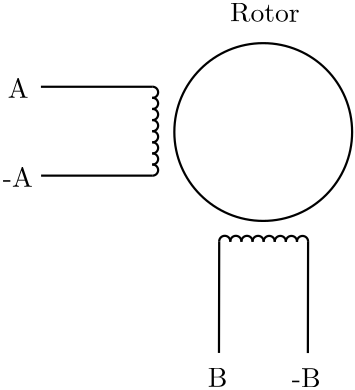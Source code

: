 <?xml version="1.0"?>
<!DOCTYPE ipe SYSTEM "ipe.dtd">
<ipe version="70206" creator="Ipe 7.2.7">
<info created="D:20170617120132" modified="D:20170617181210"/>
<ipestyle name="basic">
<symbol name="arrow/arc(spx)">
<path stroke="sym-stroke" fill="sym-stroke" pen="sym-pen">
0 0 m
-1 0.333 l
-1 -0.333 l
h
</path>
</symbol>
<symbol name="arrow/farc(spx)">
<path stroke="sym-stroke" fill="white" pen="sym-pen">
0 0 m
-1 0.333 l
-1 -0.333 l
h
</path>
</symbol>
<symbol name="arrow/ptarc(spx)">
<path stroke="sym-stroke" fill="sym-stroke" pen="sym-pen">
0 0 m
-1 0.333 l
-0.8 0 l
-1 -0.333 l
h
</path>
</symbol>
<symbol name="arrow/fptarc(spx)">
<path stroke="sym-stroke" fill="white" pen="sym-pen">
0 0 m
-1 0.333 l
-0.8 0 l
-1 -0.333 l
h
</path>
</symbol>
<symbol name="mark/circle(sx)" transformations="translations">
<path fill="sym-stroke">
0.6 0 0 0.6 0 0 e
0.4 0 0 0.4 0 0 e
</path>
</symbol>
<symbol name="mark/disk(sx)" transformations="translations">
<path fill="sym-stroke">
0.6 0 0 0.6 0 0 e
</path>
</symbol>
<symbol name="mark/fdisk(sfx)" transformations="translations">
<group>
<path fill="sym-fill">
0.5 0 0 0.5 0 0 e
</path>
<path fill="sym-stroke" fillrule="eofill">
0.6 0 0 0.6 0 0 e
0.4 0 0 0.4 0 0 e
</path>
</group>
</symbol>
<symbol name="mark/box(sx)" transformations="translations">
<path fill="sym-stroke" fillrule="eofill">
-0.6 -0.6 m
0.6 -0.6 l
0.6 0.6 l
-0.6 0.6 l
h
-0.4 -0.4 m
0.4 -0.4 l
0.4 0.4 l
-0.4 0.4 l
h
</path>
</symbol>
<symbol name="mark/square(sx)" transformations="translations">
<path fill="sym-stroke">
-0.6 -0.6 m
0.6 -0.6 l
0.6 0.6 l
-0.6 0.6 l
h
</path>
</symbol>
<symbol name="mark/fsquare(sfx)" transformations="translations">
<group>
<path fill="sym-fill">
-0.5 -0.5 m
0.5 -0.5 l
0.5 0.5 l
-0.5 0.5 l
h
</path>
<path fill="sym-stroke" fillrule="eofill">
-0.6 -0.6 m
0.6 -0.6 l
0.6 0.6 l
-0.6 0.6 l
h
-0.4 -0.4 m
0.4 -0.4 l
0.4 0.4 l
-0.4 0.4 l
h
</path>
</group>
</symbol>
<symbol name="mark/cross(sx)" transformations="translations">
<group>
<path fill="sym-stroke">
-0.43 -0.57 m
0.57 0.43 l
0.43 0.57 l
-0.57 -0.43 l
h
</path>
<path fill="sym-stroke">
-0.43 0.57 m
0.57 -0.43 l
0.43 -0.57 l
-0.57 0.43 l
h
</path>
</group>
</symbol>
<symbol name="arrow/fnormal(spx)">
<path stroke="sym-stroke" fill="white" pen="sym-pen">
0 0 m
-1 0.333 l
-1 -0.333 l
h
</path>
</symbol>
<symbol name="arrow/pointed(spx)">
<path stroke="sym-stroke" fill="sym-stroke" pen="sym-pen">
0 0 m
-1 0.333 l
-0.8 0 l
-1 -0.333 l
h
</path>
</symbol>
<symbol name="arrow/fpointed(spx)">
<path stroke="sym-stroke" fill="white" pen="sym-pen">
0 0 m
-1 0.333 l
-0.8 0 l
-1 -0.333 l
h
</path>
</symbol>
<symbol name="arrow/linear(spx)">
<path stroke="sym-stroke" pen="sym-pen">
-1 0.333 m
0 0 l
-1 -0.333 l
</path>
</symbol>
<symbol name="arrow/fdouble(spx)">
<path stroke="sym-stroke" fill="white" pen="sym-pen">
0 0 m
-1 0.333 l
-1 -0.333 l
h
-1 0 m
-2 0.333 l
-2 -0.333 l
h
</path>
</symbol>
<symbol name="arrow/double(spx)">
<path stroke="sym-stroke" fill="sym-stroke" pen="sym-pen">
0 0 m
-1 0.333 l
-1 -0.333 l
h
-1 0 m
-2 0.333 l
-2 -0.333 l
h
</path>
</symbol>
<pen name="heavier" value="0.8"/>
<pen name="fat" value="1.2"/>
<pen name="ultrafat" value="2"/>
<symbolsize name="large" value="5"/>
<symbolsize name="small" value="2"/>
<symbolsize name="tiny" value="1.1"/>
<arrowsize name="large" value="10"/>
<arrowsize name="small" value="5"/>
<arrowsize name="tiny" value="3"/>
<color name="red" value="1 0 0"/>
<color name="green" value="0 1 0"/>
<color name="blue" value="0 0 1"/>
<color name="yellow" value="1 1 0"/>
<color name="orange" value="1 0.647 0"/>
<color name="gold" value="1 0.843 0"/>
<color name="purple" value="0.627 0.125 0.941"/>
<color name="gray" value="0.745"/>
<color name="brown" value="0.647 0.165 0.165"/>
<color name="navy" value="0 0 0.502"/>
<color name="pink" value="1 0.753 0.796"/>
<color name="seagreen" value="0.18 0.545 0.341"/>
<color name="turquoise" value="0.251 0.878 0.816"/>
<color name="violet" value="0.933 0.51 0.933"/>
<color name="darkblue" value="0 0 0.545"/>
<color name="darkcyan" value="0 0.545 0.545"/>
<color name="darkgray" value="0.663"/>
<color name="darkgreen" value="0 0.392 0"/>
<color name="darkmagenta" value="0.545 0 0.545"/>
<color name="darkorange" value="1 0.549 0"/>
<color name="darkred" value="0.545 0 0"/>
<color name="lightblue" value="0.678 0.847 0.902"/>
<color name="lightcyan" value="0.878 1 1"/>
<color name="lightgray" value="0.827"/>
<color name="lightgreen" value="0.565 0.933 0.565"/>
<color name="lightyellow" value="1 1 0.878"/>
<dashstyle name="dashed" value="[4] 0"/>
<dashstyle name="dotted" value="[1 3] 0"/>
<dashstyle name="dash dotted" value="[4 2 1 2] 0"/>
<dashstyle name="dash dot dotted" value="[4 2 1 2 1 2] 0"/>
<textsize name="large" value="\large"/>
<textsize name="Large" value="\Large"/>
<textsize name="LARGE" value="\LARGE"/>
<textsize name="huge" value="\huge"/>
<textsize name="Huge" value="\Huge"/>
<textsize name="small" value="\small"/>
<textsize name="footnote" value="\footnotesize"/>
<textsize name="tiny" value="\tiny"/>
<textstyle name="center" begin="\begin{center}" end="\end{center}"/>
<textstyle name="itemize" begin="\begin{itemize}" end="\end{itemize}"/>
<textstyle name="item" begin="\begin{itemize}\item{}" end="\end{itemize}"/>
<gridsize name="4 pts" value="4"/>
<gridsize name="8 pts (~3 mm)" value="8"/>
<gridsize name="16 pts (~6 mm)" value="16"/>
<gridsize name="32 pts (~12 mm)" value="32"/>
<gridsize name="10 pts (~3.5 mm)" value="10"/>
<gridsize name="20 pts (~7 mm)" value="20"/>
<gridsize name="14 pts (~5 mm)" value="14"/>
<gridsize name="28 pts (~10 mm)" value="28"/>
<gridsize name="56 pts (~20 mm)" value="56"/>
<anglesize name="90 deg" value="90"/>
<anglesize name="60 deg" value="60"/>
<anglesize name="45 deg" value="45"/>
<anglesize name="30 deg" value="30"/>
<anglesize name="22.5 deg" value="22.5"/>
<opacity name="10%" value="0.1"/>
<opacity name="30%" value="0.3"/>
<opacity name="50%" value="0.5"/>
<opacity name="75%" value="0.75"/>
<tiling name="falling" angle="-60" step="4" width="1"/>
<tiling name="rising" angle="30" step="4" width="1"/>
</ipestyle>
<page>
<layer name="alpha"/>
<view layers="alpha" active="alpha"/>
<path layer="alpha" matrix="1 0 0 1 127.97 255.697" stroke="black" pen="heavier">
32 0 0 32 192 384 e
</path>
<path matrix="0.834636 0 0 0 26.2705 656" stroke="black" pen="heavier">
256 656 m
304 656 l
304 656 l
</path>
<path matrix="0.833333 0 0 1 26.6667 0" stroke="black" pen="heavier">
256 624 m
304 624 l
</path>
<path matrix="1 0 0 1 -24 0" stroke="black" pen="heavier">
304 656 m
2.0042 0 0 -2.0042 304.13 654 304 652 a
</path>
<path matrix="1 0 0 1 -24 -4" stroke="black" pen="heavier">
304 656 m
2.0042 0 0 -2.0042 304.13 654 304 652 a
</path>
<path matrix="1 0 0 1 -24 -8" stroke="black" pen="heavier">
304 656 m
2.0042 0 0 -2.0042 304.13 654 304 652 a
</path>
<path matrix="1 0 0 1 -24 -12" stroke="black" pen="heavier">
304 656 m
2.0042 0 0 -2.0042 304.13 654 304 652 a
</path>
<path matrix="1 0 0 1 -24 -16" stroke="black" pen="heavier">
304 656 m
2.0042 0 0 -2.0042 304.13 654 304 652 a
</path>
<path matrix="1 0 0 1 -24 -20" stroke="black" pen="heavier">
304 656 m
2.0042 0 0 -2.0042 304.13 654 304 652 a
</path>
<path matrix="1 0 0 1 -24 -24" stroke="black" pen="heavier">
304 656 m
2.0042 0 0 -2.0042 304.13 654 304 652 a
</path>
<path matrix="1 0 0 1 -24 -28" stroke="black" pen="heavier">
304 656 m
2.0042 0 0 -2.0042 304.13 654 304 652 a
</path>
<path matrix="0.00166218 0.834046 -0.999999 0.00138634 959.613 345.747" stroke="black" pen="heavier">
256 656 m
304 656 l
304 656 l
</path>
<path matrix="0.00166218 0.833863 -0.999999 0.00138604 959.613 345.794" stroke="black" pen="heavier">
256 624 m
304 624 l
</path>
<path matrix="0.00166218 0.999999 -0.999999 0.00166218 959.613 295.117" stroke="black" pen="heavier">
304 656 m
2.0042 0 0 -2.0042 304.13 654 304 652 a
</path>
<path matrix="0.00166218 0.999999 -0.999999 0.00166218 963.613 295.11" stroke="black" pen="heavier">
304 656 m
2.0042 0 0 -2.0042 304.13 654 304 652 a
</path>
<path matrix="0.00166218 0.999999 -0.999999 0.00166218 967.613 295.103" stroke="black" pen="heavier">
304 656 m
2.0042 0 0 -2.0042 304.13 654 304 652 a
</path>
<path matrix="0.00166218 0.999999 -0.999999 0.00166218 971.613 295.097" stroke="black" pen="heavier">
304 656 m
2.0042 0 0 -2.0042 304.13 654 304 652 a
</path>
<path matrix="0.00166218 0.999999 -0.999999 0.00166218 975.613 295.09" stroke="black" pen="heavier">
304 656 m
2.0042 0 0 -2.0042 304.13 654 304 652 a
</path>
<path matrix="0.00166218 0.999999 -0.999999 0.00166218 979.613 295.083" stroke="black" pen="heavier">
304 656 m
2.0042 0 0 -2.0042 304.13 654 304 652 a
</path>
<path matrix="0.00166218 0.999999 -0.999999 0.00166218 983.613 295.077" stroke="black" pen="heavier">
304 656 m
2.0042 0 0 -2.0042 304.13 654 304 652 a
</path>
<path matrix="0.00166218 0.999999 -0.999999 0.00166218 987.613 295.07" stroke="black" pen="heavier">
304 656 m
2.0042 0 0 -2.0042 304.13 654 304 652 a
</path>
<text matrix="1 0 0 1 -4 0" transformations="translations" pos="232 652" stroke="black" type="label" width="7.472" height="6.808" depth="0" valign="baseline">A</text>
<text matrix="1 0 0 1 -5.79258 0" transformations="translations" pos="232 620" stroke="black" type="label" width="10.793" height="6.808" depth="0" valign="baseline">-A</text>
<text matrix="1 0 0 1 0 -4" transformations="translations" pos="300 552" stroke="black" type="label" width="7.057" height="6.808" depth="0" valign="baseline">B</text>
<text matrix="1 0 0 1 -1.75303 -4.15937" transformations="translations" pos="332 552" stroke="black" type="label" width="10.378" height="6.808" depth="0" valign="baseline">-B</text>
<text matrix="1 0 0 1 132.032 343.421" transformations="translations" pos="176 336" stroke="black" type="label" width="25.073" height="6.808" depth="0" valign="baseline">Rotor</text>
</page>
</ipe>
